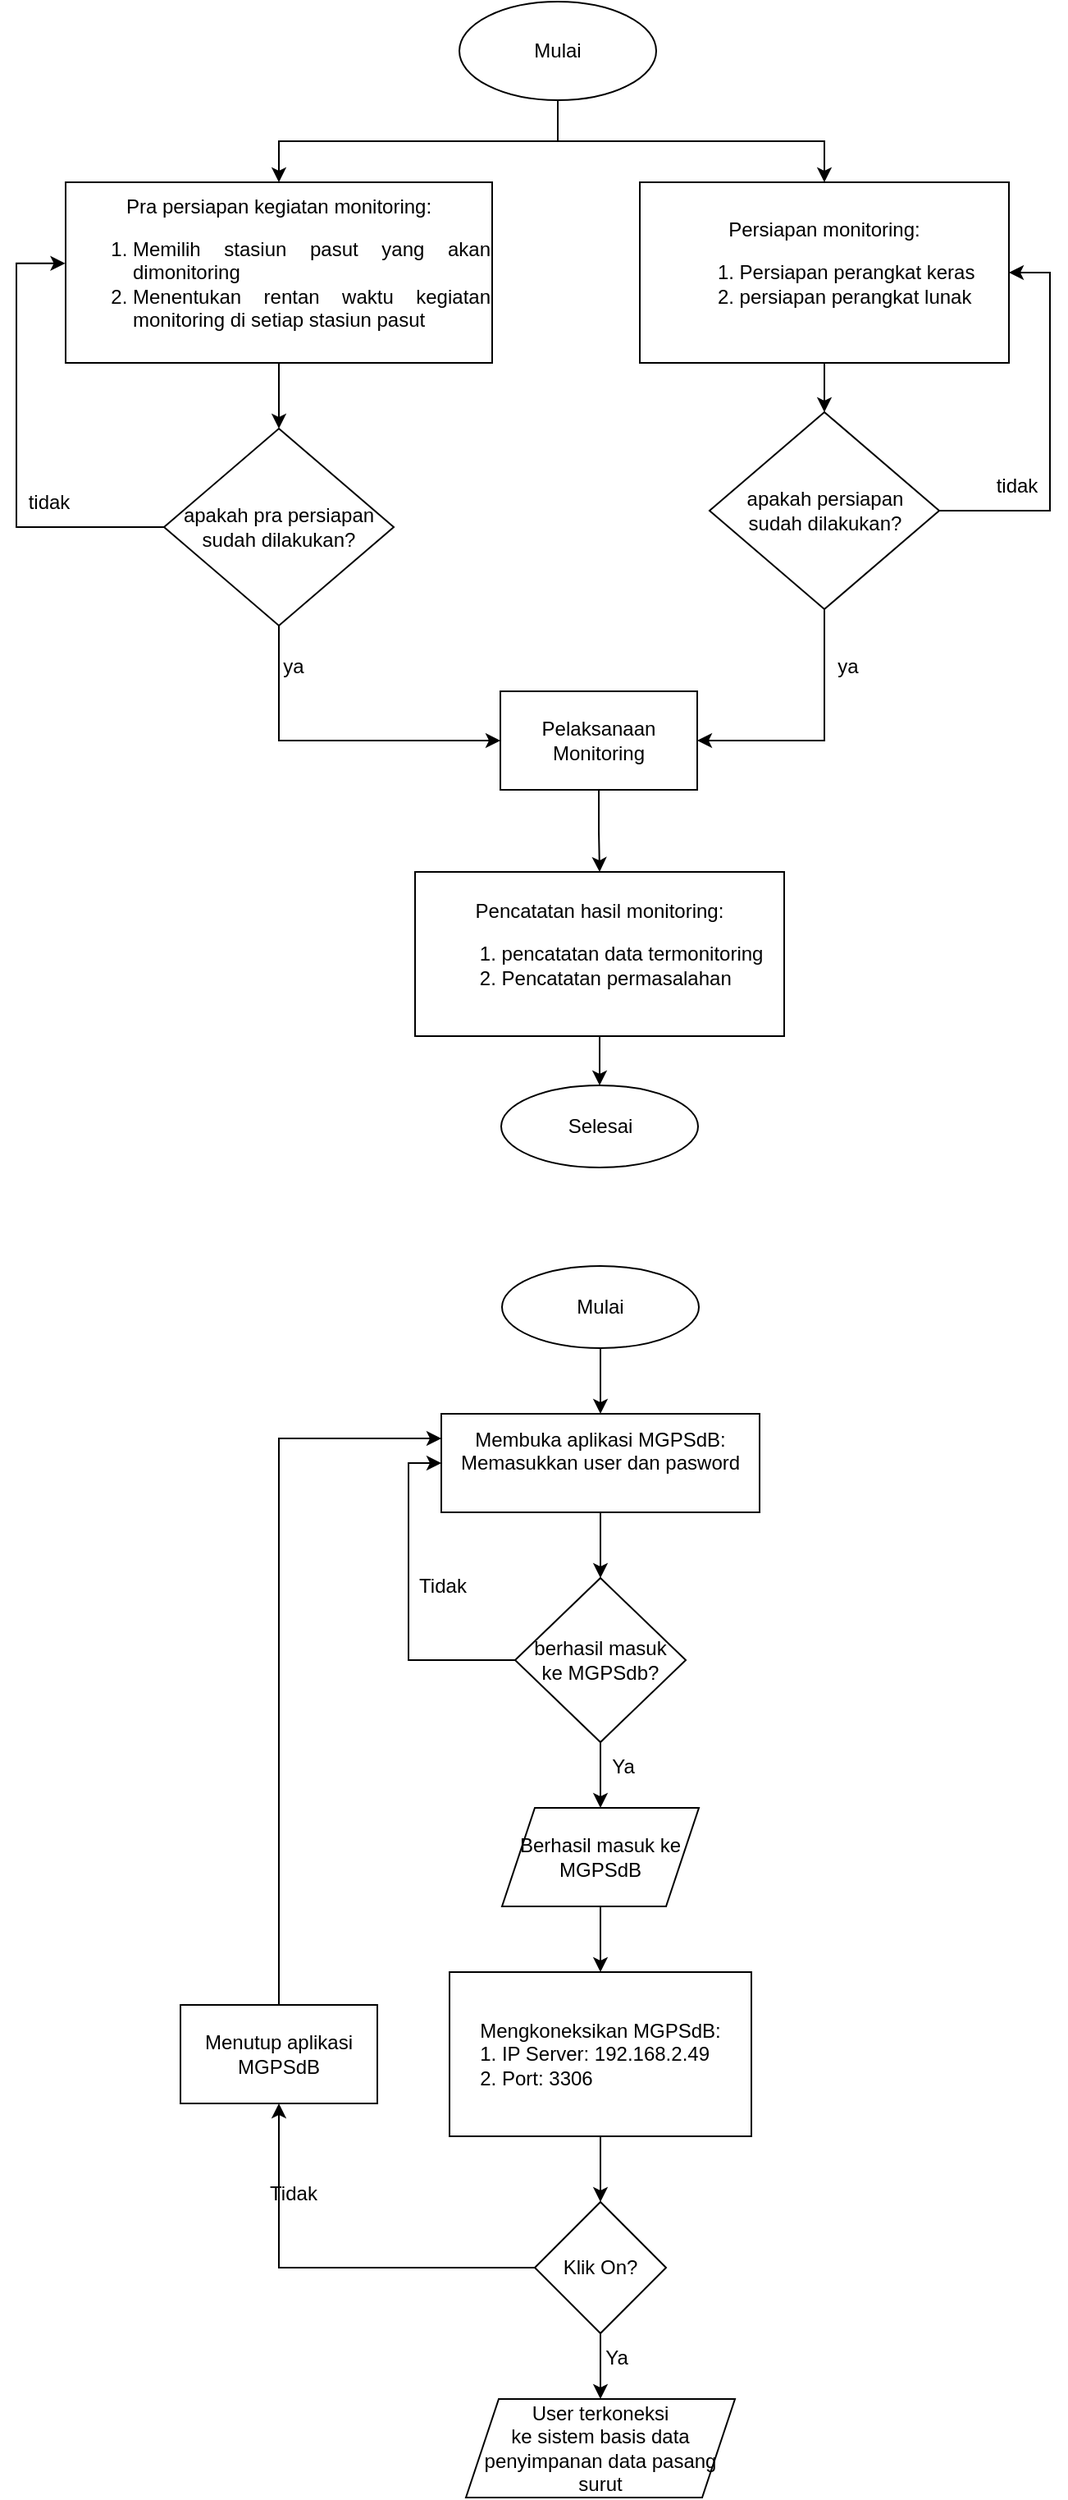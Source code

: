 <mxfile version="16.6.1" type="github">
  <diagram id="g-Gv6t-8aT0DRsh0b5iK" name="Page-1">
    <mxGraphModel dx="1100" dy="575" grid="1" gridSize="10" guides="1" tooltips="1" connect="1" arrows="1" fold="1" page="1" pageScale="1" pageWidth="850" pageHeight="1100" math="0" shadow="0">
      <root>
        <mxCell id="0" />
        <mxCell id="1" parent="0" />
        <mxCell id="q-GdaB6_eMzgq81kTnWl-22" style="edgeStyle=orthogonalEdgeStyle;rounded=0;orthogonalLoop=1;jettySize=auto;html=1;" parent="1" source="q-GdaB6_eMzgq81kTnWl-1" target="q-GdaB6_eMzgq81kTnWl-2" edge="1">
          <mxGeometry relative="1" as="geometry" />
        </mxCell>
        <mxCell id="q-GdaB6_eMzgq81kTnWl-23" style="edgeStyle=orthogonalEdgeStyle;rounded=0;orthogonalLoop=1;jettySize=auto;html=1;" parent="1" source="q-GdaB6_eMzgq81kTnWl-1" target="q-GdaB6_eMzgq81kTnWl-4" edge="1">
          <mxGeometry relative="1" as="geometry" />
        </mxCell>
        <mxCell id="q-GdaB6_eMzgq81kTnWl-1" value="Mulai" style="ellipse;whiteSpace=wrap;html=1;" parent="1" vertex="1">
          <mxGeometry x="340" width="120" height="60" as="geometry" />
        </mxCell>
        <mxCell id="q-GdaB6_eMzgq81kTnWl-24" style="edgeStyle=orthogonalEdgeStyle;rounded=0;orthogonalLoop=1;jettySize=auto;html=1;entryX=0.5;entryY=0;entryDx=0;entryDy=0;" parent="1" source="q-GdaB6_eMzgq81kTnWl-2" target="q-GdaB6_eMzgq81kTnWl-5" edge="1">
          <mxGeometry relative="1" as="geometry" />
        </mxCell>
        <mxCell id="q-GdaB6_eMzgq81kTnWl-2" value="&lt;div&gt;Pra persiapan kegiatan monitoring:&lt;/div&gt;&lt;ol&gt;&lt;li&gt;&lt;div align=&quot;justify&quot;&gt;Memilih stasiun pasut yang akan dimonitoring&lt;/div&gt;&lt;/li&gt;&lt;li&gt;&lt;div align=&quot;justify&quot;&gt;Menentukan rentan waktu kegiatan monitoring di setiap stasiun pasut&lt;/div&gt;&lt;/li&gt;&lt;/ol&gt;" style="rounded=0;whiteSpace=wrap;html=1;" parent="1" vertex="1">
          <mxGeometry x="100" y="110" width="260" height="110" as="geometry" />
        </mxCell>
        <mxCell id="q-GdaB6_eMzgq81kTnWl-25" style="edgeStyle=orthogonalEdgeStyle;rounded=0;orthogonalLoop=1;jettySize=auto;html=1;" parent="1" source="q-GdaB6_eMzgq81kTnWl-4" target="q-GdaB6_eMzgq81kTnWl-6" edge="1">
          <mxGeometry relative="1" as="geometry" />
        </mxCell>
        <mxCell id="q-GdaB6_eMzgq81kTnWl-4" value="&lt;div&gt;Persiapan monitoring: &lt;br&gt;&lt;/div&gt;&lt;div align=&quot;justify&quot;&gt;&lt;ol&gt;&lt;li&gt;Persiapan perangkat keras&lt;/li&gt;&lt;li&gt;persiapan perangkat lunak&lt;br&gt;&lt;/li&gt;&lt;/ol&gt;&lt;/div&gt;" style="rounded=0;whiteSpace=wrap;html=1;" parent="1" vertex="1">
          <mxGeometry x="450" y="110" width="225" height="110" as="geometry" />
        </mxCell>
        <mxCell id="q-GdaB6_eMzgq81kTnWl-9" style="edgeStyle=orthogonalEdgeStyle;rounded=0;orthogonalLoop=1;jettySize=auto;html=1;exitX=0.5;exitY=1;exitDx=0;exitDy=0;entryX=0;entryY=0.5;entryDx=0;entryDy=0;" parent="1" source="q-GdaB6_eMzgq81kTnWl-5" target="q-GdaB6_eMzgq81kTnWl-7" edge="1">
          <mxGeometry relative="1" as="geometry" />
        </mxCell>
        <mxCell id="q-GdaB6_eMzgq81kTnWl-12" style="edgeStyle=orthogonalEdgeStyle;rounded=0;orthogonalLoop=1;jettySize=auto;html=1;entryX=-0.001;entryY=0.449;entryDx=0;entryDy=0;entryPerimeter=0;exitX=0;exitY=0.5;exitDx=0;exitDy=0;" parent="1" source="q-GdaB6_eMzgq81kTnWl-5" target="q-GdaB6_eMzgq81kTnWl-2" edge="1">
          <mxGeometry relative="1" as="geometry">
            <Array as="points">
              <mxPoint x="70" y="320" />
              <mxPoint x="70" y="159" />
            </Array>
          </mxGeometry>
        </mxCell>
        <mxCell id="q-GdaB6_eMzgq81kTnWl-5" value="&lt;div&gt;apakah pra persiapan &lt;br&gt;&lt;/div&gt;&lt;div&gt;sudah dilakukan?&lt;/div&gt;" style="rhombus;whiteSpace=wrap;html=1;" parent="1" vertex="1">
          <mxGeometry x="160" y="260" width="140" height="120" as="geometry" />
        </mxCell>
        <mxCell id="q-GdaB6_eMzgq81kTnWl-11" style="edgeStyle=orthogonalEdgeStyle;rounded=0;orthogonalLoop=1;jettySize=auto;html=1;entryX=1;entryY=0.5;entryDx=0;entryDy=0;exitX=0.5;exitY=1;exitDx=0;exitDy=0;" parent="1" source="q-GdaB6_eMzgq81kTnWl-6" target="q-GdaB6_eMzgq81kTnWl-7" edge="1">
          <mxGeometry relative="1" as="geometry" />
        </mxCell>
        <mxCell id="q-GdaB6_eMzgq81kTnWl-13" style="edgeStyle=orthogonalEdgeStyle;rounded=0;orthogonalLoop=1;jettySize=auto;html=1;entryX=1;entryY=0.5;entryDx=0;entryDy=0;exitX=1;exitY=0.5;exitDx=0;exitDy=0;" parent="1" source="q-GdaB6_eMzgq81kTnWl-6" target="q-GdaB6_eMzgq81kTnWl-4" edge="1">
          <mxGeometry relative="1" as="geometry">
            <Array as="points">
              <mxPoint x="700" y="310" />
              <mxPoint x="700" y="165" />
            </Array>
          </mxGeometry>
        </mxCell>
        <mxCell id="q-GdaB6_eMzgq81kTnWl-6" value="&lt;div&gt;apakah persiapan &lt;br&gt;&lt;/div&gt;&lt;div&gt;sudah dilakukan?&lt;/div&gt;" style="rhombus;whiteSpace=wrap;html=1;" parent="1" vertex="1">
          <mxGeometry x="492.5" y="250" width="140" height="120" as="geometry" />
        </mxCell>
        <mxCell id="q-GdaB6_eMzgq81kTnWl-19" style="edgeStyle=orthogonalEdgeStyle;rounded=0;orthogonalLoop=1;jettySize=auto;html=1;entryX=0.5;entryY=0;entryDx=0;entryDy=0;" parent="1" source="q-GdaB6_eMzgq81kTnWl-7" target="q-GdaB6_eMzgq81kTnWl-18" edge="1">
          <mxGeometry relative="1" as="geometry" />
        </mxCell>
        <mxCell id="q-GdaB6_eMzgq81kTnWl-7" value="Pelaksanaan Monitoring" style="rounded=0;whiteSpace=wrap;html=1;" parent="1" vertex="1">
          <mxGeometry x="365" y="420" width="120" height="60" as="geometry" />
        </mxCell>
        <mxCell id="q-GdaB6_eMzgq81kTnWl-14" value="tidak" style="text;html=1;strokeColor=none;fillColor=none;align=center;verticalAlign=middle;whiteSpace=wrap;rounded=0;" parent="1" vertex="1">
          <mxGeometry x="60" y="290" width="60" height="30" as="geometry" />
        </mxCell>
        <mxCell id="q-GdaB6_eMzgq81kTnWl-15" value="ya" style="text;html=1;strokeColor=none;fillColor=none;align=center;verticalAlign=middle;whiteSpace=wrap;rounded=0;" parent="1" vertex="1">
          <mxGeometry x="209" y="390" width="60" height="30" as="geometry" />
        </mxCell>
        <mxCell id="q-GdaB6_eMzgq81kTnWl-16" value="tidak" style="text;html=1;strokeColor=none;fillColor=none;align=center;verticalAlign=middle;whiteSpace=wrap;rounded=0;" parent="1" vertex="1">
          <mxGeometry x="650" y="280" width="60" height="30" as="geometry" />
        </mxCell>
        <mxCell id="q-GdaB6_eMzgq81kTnWl-17" value="ya" style="text;html=1;strokeColor=none;fillColor=none;align=center;verticalAlign=middle;whiteSpace=wrap;rounded=0;" parent="1" vertex="1">
          <mxGeometry x="547" y="390" width="60" height="30" as="geometry" />
        </mxCell>
        <mxCell id="q-GdaB6_eMzgq81kTnWl-21" style="edgeStyle=orthogonalEdgeStyle;rounded=0;orthogonalLoop=1;jettySize=auto;html=1;" parent="1" source="q-GdaB6_eMzgq81kTnWl-18" target="q-GdaB6_eMzgq81kTnWl-20" edge="1">
          <mxGeometry relative="1" as="geometry" />
        </mxCell>
        <mxCell id="q-GdaB6_eMzgq81kTnWl-18" value="&lt;div&gt;Pencatatan hasil monitoring: &lt;br&gt;&lt;/div&gt;&lt;div align=&quot;justify&quot;&gt;&lt;ol&gt;&lt;li&gt;pencatatan data termonitoring&lt;br&gt;&lt;/li&gt;&lt;li&gt;Pencatatan permasalahan&lt;br&gt;&lt;/li&gt;&lt;/ol&gt;&lt;/div&gt;" style="rounded=0;whiteSpace=wrap;html=1;" parent="1" vertex="1">
          <mxGeometry x="313" y="530" width="225" height="100" as="geometry" />
        </mxCell>
        <mxCell id="q-GdaB6_eMzgq81kTnWl-20" value="Selesai" style="ellipse;whiteSpace=wrap;html=1;" parent="1" vertex="1">
          <mxGeometry x="365.5" y="660" width="120" height="50" as="geometry" />
        </mxCell>
        <mxCell id="7uTBqYcSDTizJqDWrig_-6" style="edgeStyle=orthogonalEdgeStyle;rounded=0;orthogonalLoop=1;jettySize=auto;html=1;exitX=0.5;exitY=1;exitDx=0;exitDy=0;entryX=0.5;entryY=0;entryDx=0;entryDy=0;" edge="1" parent="1" source="7uTBqYcSDTizJqDWrig_-1" target="7uTBqYcSDTizJqDWrig_-2">
          <mxGeometry relative="1" as="geometry" />
        </mxCell>
        <mxCell id="7uTBqYcSDTizJqDWrig_-1" value="Mulai" style="ellipse;whiteSpace=wrap;html=1;" vertex="1" parent="1">
          <mxGeometry x="366" y="770" width="120" height="50" as="geometry" />
        </mxCell>
        <mxCell id="7uTBqYcSDTizJqDWrig_-7" style="edgeStyle=orthogonalEdgeStyle;rounded=0;orthogonalLoop=1;jettySize=auto;html=1;entryX=0.5;entryY=0;entryDx=0;entryDy=0;" edge="1" parent="1" source="7uTBqYcSDTizJqDWrig_-2" target="7uTBqYcSDTizJqDWrig_-4">
          <mxGeometry relative="1" as="geometry" />
        </mxCell>
        <mxCell id="7uTBqYcSDTizJqDWrig_-2" value="&lt;div&gt;Membuka aplikasi MGPSdB: Memasukkan user dan pasword&lt;br&gt;&lt;/div&gt;&lt;div&gt;&lt;br&gt;&lt;/div&gt;" style="rounded=0;whiteSpace=wrap;html=1;" vertex="1" parent="1">
          <mxGeometry x="329" y="860" width="194" height="60" as="geometry" />
        </mxCell>
        <mxCell id="7uTBqYcSDTizJqDWrig_-8" style="edgeStyle=orthogonalEdgeStyle;rounded=0;orthogonalLoop=1;jettySize=auto;html=1;exitX=0.5;exitY=1;exitDx=0;exitDy=0;" edge="1" parent="1" source="7uTBqYcSDTizJqDWrig_-4" target="7uTBqYcSDTizJqDWrig_-5">
          <mxGeometry relative="1" as="geometry" />
        </mxCell>
        <mxCell id="7uTBqYcSDTizJqDWrig_-9" style="edgeStyle=orthogonalEdgeStyle;rounded=0;orthogonalLoop=1;jettySize=auto;html=1;exitX=0;exitY=0.5;exitDx=0;exitDy=0;entryX=0;entryY=0.5;entryDx=0;entryDy=0;" edge="1" parent="1" source="7uTBqYcSDTizJqDWrig_-4" target="7uTBqYcSDTizJqDWrig_-2">
          <mxGeometry relative="1" as="geometry" />
        </mxCell>
        <mxCell id="7uTBqYcSDTizJqDWrig_-4" value="&lt;div&gt;berhasil masuk&lt;/div&gt;&lt;div&gt;ke MGPSdb?&lt;br&gt;&lt;/div&gt;" style="rhombus;whiteSpace=wrap;html=1;" vertex="1" parent="1">
          <mxGeometry x="374" y="960" width="104" height="100" as="geometry" />
        </mxCell>
        <mxCell id="7uTBqYcSDTizJqDWrig_-14" style="edgeStyle=orthogonalEdgeStyle;rounded=0;orthogonalLoop=1;jettySize=auto;html=1;exitX=0.5;exitY=1;exitDx=0;exitDy=0;entryX=0.5;entryY=0;entryDx=0;entryDy=0;" edge="1" parent="1" source="7uTBqYcSDTizJqDWrig_-5" target="7uTBqYcSDTizJqDWrig_-13">
          <mxGeometry relative="1" as="geometry" />
        </mxCell>
        <mxCell id="7uTBqYcSDTizJqDWrig_-5" value="&lt;div&gt;Berhasil masuk ke &lt;br&gt;&lt;/div&gt;&lt;div&gt;MGPSdB&lt;br&gt;&lt;/div&gt;" style="shape=parallelogram;perimeter=parallelogramPerimeter;whiteSpace=wrap;html=1;fixedSize=1;" vertex="1" parent="1">
          <mxGeometry x="366" y="1100" width="120" height="60" as="geometry" />
        </mxCell>
        <mxCell id="7uTBqYcSDTizJqDWrig_-11" value="Tidak" style="text;html=1;strokeColor=none;fillColor=none;align=center;verticalAlign=middle;whiteSpace=wrap;rounded=0;" vertex="1" parent="1">
          <mxGeometry x="300" y="950" width="60" height="30" as="geometry" />
        </mxCell>
        <mxCell id="7uTBqYcSDTizJqDWrig_-12" value="Ya" style="text;html=1;strokeColor=none;fillColor=none;align=center;verticalAlign=middle;whiteSpace=wrap;rounded=0;" vertex="1" parent="1">
          <mxGeometry x="410" y="1060" width="60" height="30" as="geometry" />
        </mxCell>
        <mxCell id="7uTBqYcSDTizJqDWrig_-17" style="edgeStyle=orthogonalEdgeStyle;rounded=0;orthogonalLoop=1;jettySize=auto;html=1;exitX=0.5;exitY=1;exitDx=0;exitDy=0;entryX=0.5;entryY=0;entryDx=0;entryDy=0;" edge="1" parent="1" source="7uTBqYcSDTizJqDWrig_-13" target="7uTBqYcSDTizJqDWrig_-15">
          <mxGeometry relative="1" as="geometry" />
        </mxCell>
        <mxCell id="7uTBqYcSDTizJqDWrig_-13" value="&lt;div&gt;Mengkoneksikan MGPSdB:&lt;/div&gt;&lt;div align=&quot;left&quot;&gt;1. IP Server: 192.168.2.49&lt;/div&gt;&lt;div align=&quot;left&quot;&gt;2. Port: 3306&lt;br&gt;&lt;/div&gt;" style="rounded=0;whiteSpace=wrap;html=1;" vertex="1" parent="1">
          <mxGeometry x="334" y="1200" width="184" height="100" as="geometry" />
        </mxCell>
        <mxCell id="7uTBqYcSDTizJqDWrig_-18" style="edgeStyle=orthogonalEdgeStyle;rounded=0;orthogonalLoop=1;jettySize=auto;html=1;exitX=0.5;exitY=1;exitDx=0;exitDy=0;entryX=0.5;entryY=0;entryDx=0;entryDy=0;" edge="1" parent="1" source="7uTBqYcSDTizJqDWrig_-15" target="7uTBqYcSDTizJqDWrig_-16">
          <mxGeometry relative="1" as="geometry" />
        </mxCell>
        <mxCell id="7uTBqYcSDTizJqDWrig_-20" style="edgeStyle=orthogonalEdgeStyle;rounded=0;orthogonalLoop=1;jettySize=auto;html=1;exitX=0;exitY=0.5;exitDx=0;exitDy=0;entryX=0.5;entryY=1;entryDx=0;entryDy=0;" edge="1" parent="1" source="7uTBqYcSDTizJqDWrig_-15" target="7uTBqYcSDTizJqDWrig_-19">
          <mxGeometry relative="1" as="geometry" />
        </mxCell>
        <mxCell id="7uTBqYcSDTizJqDWrig_-15" value="Klik On?" style="rhombus;whiteSpace=wrap;html=1;" vertex="1" parent="1">
          <mxGeometry x="386" y="1340" width="80" height="80" as="geometry" />
        </mxCell>
        <mxCell id="7uTBqYcSDTizJqDWrig_-16" value="&lt;div&gt;User terkoneksi&lt;/div&gt;&lt;div&gt;ke sistem basis data penyimpanan data pasang surut&lt;br&gt;&lt;/div&gt;" style="shape=parallelogram;perimeter=parallelogramPerimeter;whiteSpace=wrap;html=1;fixedSize=1;" vertex="1" parent="1">
          <mxGeometry x="344" y="1460" width="164" height="60" as="geometry" />
        </mxCell>
        <mxCell id="7uTBqYcSDTizJqDWrig_-21" style="edgeStyle=orthogonalEdgeStyle;rounded=0;orthogonalLoop=1;jettySize=auto;html=1;exitX=0.5;exitY=0;exitDx=0;exitDy=0;entryX=0;entryY=0.25;entryDx=0;entryDy=0;" edge="1" parent="1" source="7uTBqYcSDTizJqDWrig_-19" target="7uTBqYcSDTizJqDWrig_-2">
          <mxGeometry relative="1" as="geometry" />
        </mxCell>
        <mxCell id="7uTBqYcSDTizJqDWrig_-19" value="Menutup aplikasi MGPSdB" style="rounded=0;whiteSpace=wrap;html=1;" vertex="1" parent="1">
          <mxGeometry x="170" y="1220" width="120" height="60" as="geometry" />
        </mxCell>
        <mxCell id="7uTBqYcSDTizJqDWrig_-22" value="Tidak" style="text;html=1;strokeColor=none;fillColor=none;align=center;verticalAlign=middle;whiteSpace=wrap;rounded=0;" vertex="1" parent="1">
          <mxGeometry x="209" y="1320" width="60" height="30" as="geometry" />
        </mxCell>
        <mxCell id="7uTBqYcSDTizJqDWrig_-23" value="Ya" style="text;html=1;strokeColor=none;fillColor=none;align=center;verticalAlign=middle;whiteSpace=wrap;rounded=0;" vertex="1" parent="1">
          <mxGeometry x="406" y="1420" width="60" height="30" as="geometry" />
        </mxCell>
      </root>
    </mxGraphModel>
  </diagram>
</mxfile>
